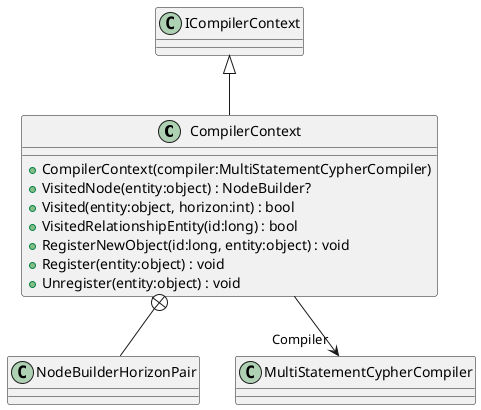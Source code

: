 @startuml
class CompilerContext {
    + CompilerContext(compiler:MultiStatementCypherCompiler)
    + VisitedNode(entity:object) : NodeBuilder?
    + Visited(entity:object, horizon:int) : bool
    + VisitedRelationshipEntity(id:long) : bool
    + RegisterNewObject(id:long, entity:object) : void
    + Register(entity:object) : void
    + Unregister(entity:object) : void
}
class NodeBuilderHorizonPair {
}
ICompilerContext <|-- CompilerContext
CompilerContext --> "Compiler" MultiStatementCypherCompiler
CompilerContext +-- NodeBuilderHorizonPair
@enduml
